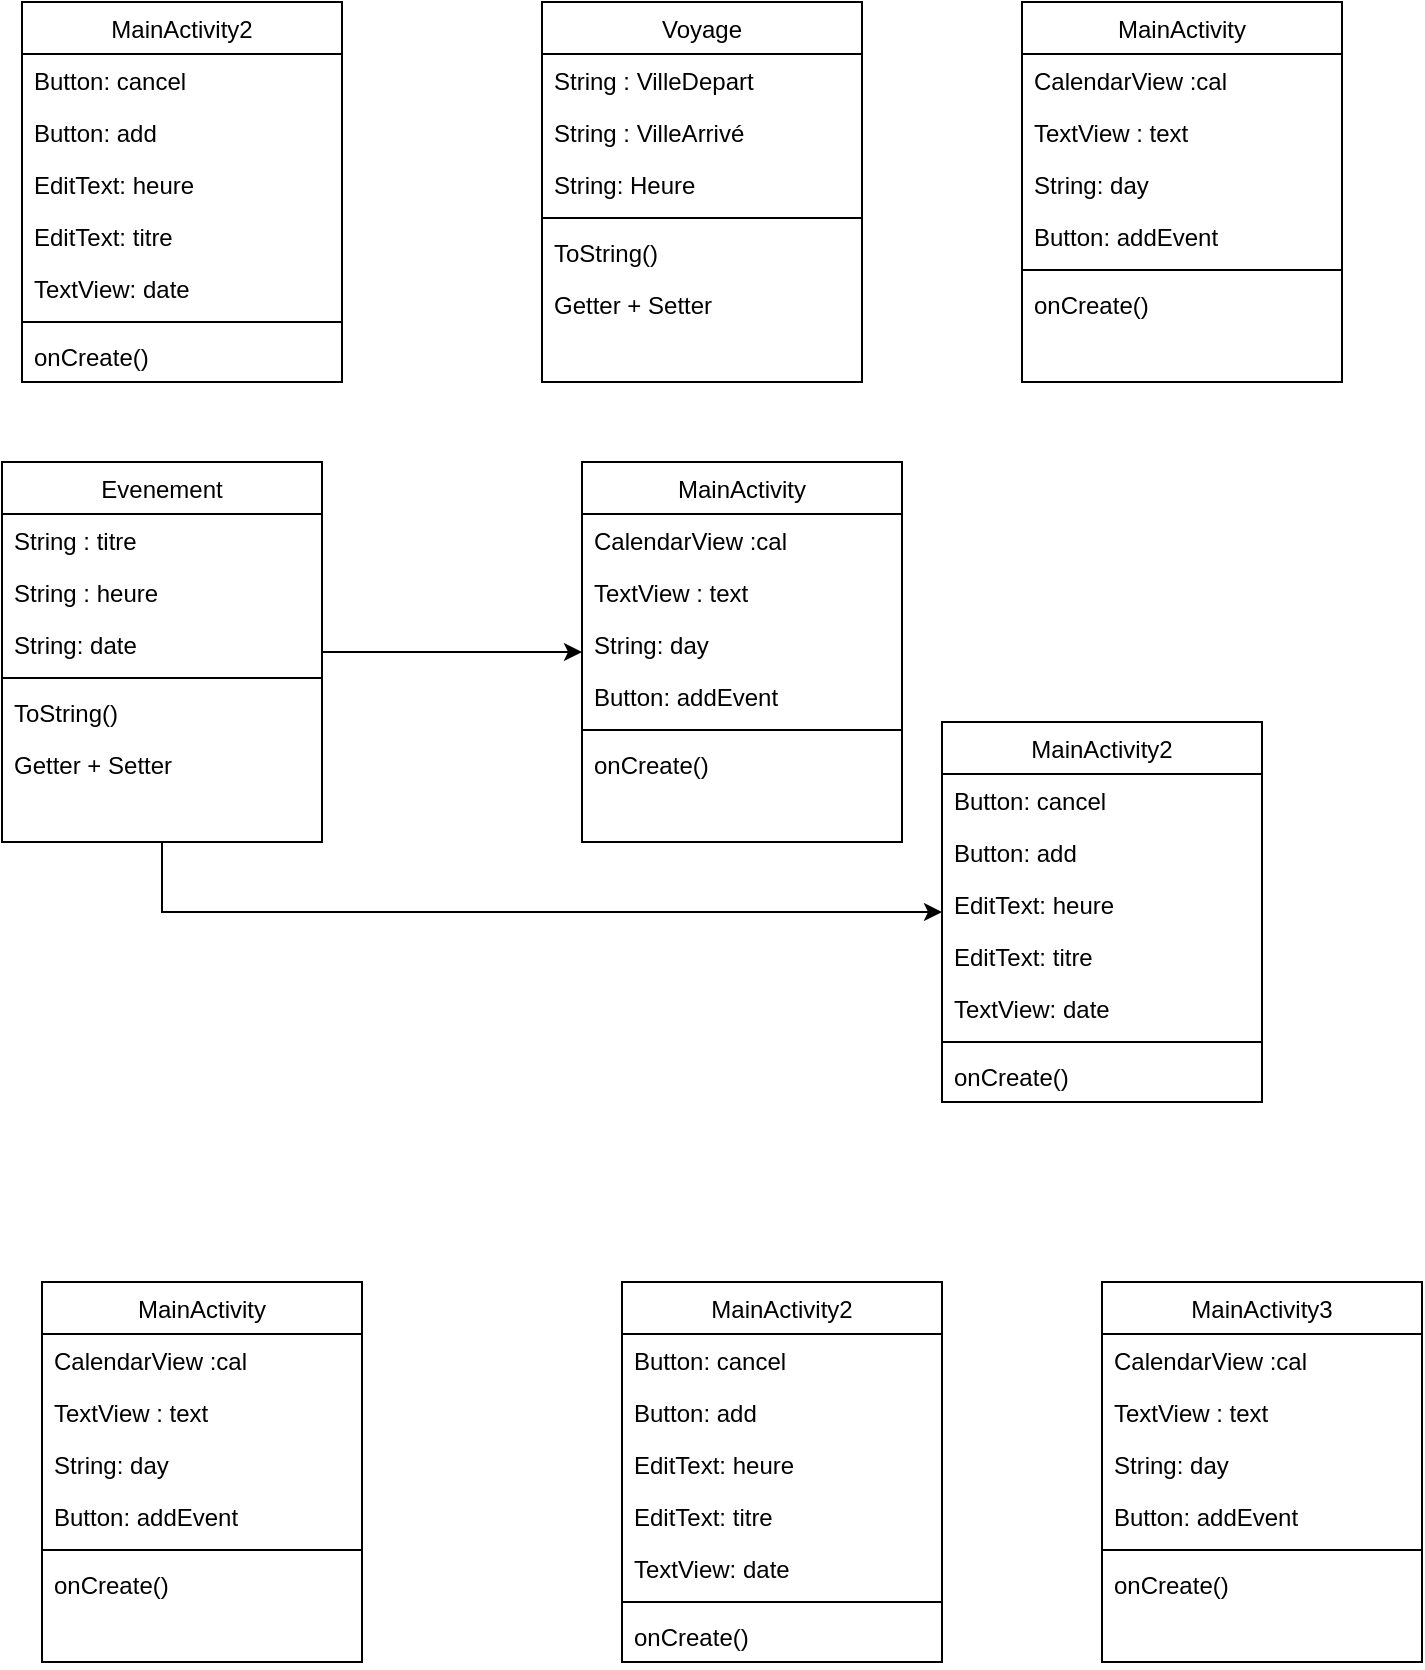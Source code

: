 <mxfile version="16.5.6" type="device"><diagram id="C5RBs43oDa-KdzZeNtuy" name="Page-1"><mxGraphModel dx="1221" dy="672" grid="1" gridSize="10" guides="1" tooltips="1" connect="1" arrows="1" fold="1" page="1" pageScale="1" pageWidth="827" pageHeight="1169" math="0" shadow="0"><root><mxCell id="WIyWlLk6GJQsqaUBKTNV-0"/><mxCell id="WIyWlLk6GJQsqaUBKTNV-1" parent="WIyWlLk6GJQsqaUBKTNV-0"/><mxCell id="zkfFHV4jXpPFQw0GAbJ--17" value="Voyage" style="swimlane;fontStyle=0;align=center;verticalAlign=top;childLayout=stackLayout;horizontal=1;startSize=26;horizontalStack=0;resizeParent=1;resizeLast=0;collapsible=1;marginBottom=0;rounded=0;shadow=0;strokeWidth=1;" parent="WIyWlLk6GJQsqaUBKTNV-1" vertex="1"><mxGeometry x="320" y="20" width="160" height="190" as="geometry"><mxRectangle x="550" y="140" width="160" height="26" as="alternateBounds"/></mxGeometry></mxCell><mxCell id="zkfFHV4jXpPFQw0GAbJ--18" value="String : VilleDepart&#10;" style="text;align=left;verticalAlign=top;spacingLeft=4;spacingRight=4;overflow=hidden;rotatable=0;points=[[0,0.5],[1,0.5]];portConstraint=eastwest;" parent="zkfFHV4jXpPFQw0GAbJ--17" vertex="1"><mxGeometry y="26" width="160" height="26" as="geometry"/></mxCell><mxCell id="zkfFHV4jXpPFQw0GAbJ--19" value="String : VilleArrivé" style="text;align=left;verticalAlign=top;spacingLeft=4;spacingRight=4;overflow=hidden;rotatable=0;points=[[0,0.5],[1,0.5]];portConstraint=eastwest;rounded=0;shadow=0;html=0;" parent="zkfFHV4jXpPFQw0GAbJ--17" vertex="1"><mxGeometry y="52" width="160" height="26" as="geometry"/></mxCell><mxCell id="zkfFHV4jXpPFQw0GAbJ--20" value="String: Heure" style="text;align=left;verticalAlign=top;spacingLeft=4;spacingRight=4;overflow=hidden;rotatable=0;points=[[0,0.5],[1,0.5]];portConstraint=eastwest;rounded=0;shadow=0;html=0;" parent="zkfFHV4jXpPFQw0GAbJ--17" vertex="1"><mxGeometry y="78" width="160" height="26" as="geometry"/></mxCell><mxCell id="zkfFHV4jXpPFQw0GAbJ--23" value="" style="line;html=1;strokeWidth=1;align=left;verticalAlign=middle;spacingTop=-1;spacingLeft=3;spacingRight=3;rotatable=0;labelPosition=right;points=[];portConstraint=eastwest;" parent="zkfFHV4jXpPFQw0GAbJ--17" vertex="1"><mxGeometry y="104" width="160" height="8" as="geometry"/></mxCell><mxCell id="zkfFHV4jXpPFQw0GAbJ--24" value="ToString()" style="text;align=left;verticalAlign=top;spacingLeft=4;spacingRight=4;overflow=hidden;rotatable=0;points=[[0,0.5],[1,0.5]];portConstraint=eastwest;" parent="zkfFHV4jXpPFQw0GAbJ--17" vertex="1"><mxGeometry y="112" width="160" height="26" as="geometry"/></mxCell><mxCell id="QczwPwS42D9rWvtpHi_f-9" value="Getter + Setter&#10;&#10;" style="text;align=left;verticalAlign=top;spacingLeft=4;spacingRight=4;overflow=hidden;rotatable=0;points=[[0,0.5],[1,0.5]];portConstraint=eastwest;" vertex="1" parent="zkfFHV4jXpPFQw0GAbJ--17"><mxGeometry y="138" width="160" height="26" as="geometry"/></mxCell><mxCell id="QczwPwS42D9rWvtpHi_f-31" value="" style="edgeStyle=orthogonalEdgeStyle;rounded=0;orthogonalLoop=1;jettySize=auto;html=1;" edge="1" parent="WIyWlLk6GJQsqaUBKTNV-1" source="QczwPwS42D9rWvtpHi_f-16" target="QczwPwS42D9rWvtpHi_f-24"><mxGeometry relative="1" as="geometry"/></mxCell><mxCell id="QczwPwS42D9rWvtpHi_f-16" value="Evenement&#10;" style="swimlane;fontStyle=0;align=center;verticalAlign=top;childLayout=stackLayout;horizontal=1;startSize=26;horizontalStack=0;resizeParent=1;resizeLast=0;collapsible=1;marginBottom=0;rounded=0;shadow=0;strokeWidth=1;" vertex="1" parent="WIyWlLk6GJQsqaUBKTNV-1"><mxGeometry x="50" y="250" width="160" height="190" as="geometry"><mxRectangle x="550" y="140" width="160" height="26" as="alternateBounds"/></mxGeometry></mxCell><mxCell id="QczwPwS42D9rWvtpHi_f-17" value="String : titre&#10;" style="text;align=left;verticalAlign=top;spacingLeft=4;spacingRight=4;overflow=hidden;rotatable=0;points=[[0,0.5],[1,0.5]];portConstraint=eastwest;" vertex="1" parent="QczwPwS42D9rWvtpHi_f-16"><mxGeometry y="26" width="160" height="26" as="geometry"/></mxCell><mxCell id="QczwPwS42D9rWvtpHi_f-18" value="String : heure" style="text;align=left;verticalAlign=top;spacingLeft=4;spacingRight=4;overflow=hidden;rotatable=0;points=[[0,0.5],[1,0.5]];portConstraint=eastwest;rounded=0;shadow=0;html=0;" vertex="1" parent="QczwPwS42D9rWvtpHi_f-16"><mxGeometry y="52" width="160" height="26" as="geometry"/></mxCell><mxCell id="QczwPwS42D9rWvtpHi_f-19" value="String: date&#10;" style="text;align=left;verticalAlign=top;spacingLeft=4;spacingRight=4;overflow=hidden;rotatable=0;points=[[0,0.5],[1,0.5]];portConstraint=eastwest;rounded=0;shadow=0;html=0;" vertex="1" parent="QczwPwS42D9rWvtpHi_f-16"><mxGeometry y="78" width="160" height="26" as="geometry"/></mxCell><mxCell id="QczwPwS42D9rWvtpHi_f-20" value="" style="line;html=1;strokeWidth=1;align=left;verticalAlign=middle;spacingTop=-1;spacingLeft=3;spacingRight=3;rotatable=0;labelPosition=right;points=[];portConstraint=eastwest;" vertex="1" parent="QczwPwS42D9rWvtpHi_f-16"><mxGeometry y="104" width="160" height="8" as="geometry"/></mxCell><mxCell id="QczwPwS42D9rWvtpHi_f-21" value="ToString()" style="text;align=left;verticalAlign=top;spacingLeft=4;spacingRight=4;overflow=hidden;rotatable=0;points=[[0,0.5],[1,0.5]];portConstraint=eastwest;" vertex="1" parent="QczwPwS42D9rWvtpHi_f-16"><mxGeometry y="112" width="160" height="26" as="geometry"/></mxCell><mxCell id="QczwPwS42D9rWvtpHi_f-22" value="Getter + Setter&#10;&#10;" style="text;align=left;verticalAlign=top;spacingLeft=4;spacingRight=4;overflow=hidden;rotatable=0;points=[[0,0.5],[1,0.5]];portConstraint=eastwest;" vertex="1" parent="QczwPwS42D9rWvtpHi_f-16"><mxGeometry y="138" width="160" height="26" as="geometry"/></mxCell><mxCell id="QczwPwS42D9rWvtpHi_f-39" value="" style="edgeStyle=orthogonalEdgeStyle;rounded=0;orthogonalLoop=1;jettySize=auto;html=1;exitX=0.5;exitY=1;exitDx=0;exitDy=0;" edge="1" parent="WIyWlLk6GJQsqaUBKTNV-1" source="QczwPwS42D9rWvtpHi_f-16" target="QczwPwS42D9rWvtpHi_f-32"><mxGeometry relative="1" as="geometry"/></mxCell><mxCell id="QczwPwS42D9rWvtpHi_f-24" value="MainActivity" style="swimlane;fontStyle=0;align=center;verticalAlign=top;childLayout=stackLayout;horizontal=1;startSize=26;horizontalStack=0;resizeParent=1;resizeLast=0;collapsible=1;marginBottom=0;rounded=0;shadow=0;strokeWidth=1;" vertex="1" parent="WIyWlLk6GJQsqaUBKTNV-1"><mxGeometry x="340" y="250" width="160" height="190" as="geometry"><mxRectangle x="550" y="140" width="160" height="26" as="alternateBounds"/></mxGeometry></mxCell><mxCell id="QczwPwS42D9rWvtpHi_f-25" value="CalendarView :cal&#10;" style="text;align=left;verticalAlign=top;spacingLeft=4;spacingRight=4;overflow=hidden;rotatable=0;points=[[0,0.5],[1,0.5]];portConstraint=eastwest;" vertex="1" parent="QczwPwS42D9rWvtpHi_f-24"><mxGeometry y="26" width="160" height="26" as="geometry"/></mxCell><mxCell id="QczwPwS42D9rWvtpHi_f-26" value="TextView : text&#10;" style="text;align=left;verticalAlign=top;spacingLeft=4;spacingRight=4;overflow=hidden;rotatable=0;points=[[0,0.5],[1,0.5]];portConstraint=eastwest;rounded=0;shadow=0;html=0;" vertex="1" parent="QczwPwS42D9rWvtpHi_f-24"><mxGeometry y="52" width="160" height="26" as="geometry"/></mxCell><mxCell id="QczwPwS42D9rWvtpHi_f-27" value="String: day&#10;" style="text;align=left;verticalAlign=top;spacingLeft=4;spacingRight=4;overflow=hidden;rotatable=0;points=[[0,0.5],[1,0.5]];portConstraint=eastwest;rounded=0;shadow=0;html=0;" vertex="1" parent="QczwPwS42D9rWvtpHi_f-24"><mxGeometry y="78" width="160" height="26" as="geometry"/></mxCell><mxCell id="QczwPwS42D9rWvtpHi_f-40" value="Button: addEvent" style="text;align=left;verticalAlign=top;spacingLeft=4;spacingRight=4;overflow=hidden;rotatable=0;points=[[0,0.5],[1,0.5]];portConstraint=eastwest;rounded=0;shadow=0;html=0;" vertex="1" parent="QczwPwS42D9rWvtpHi_f-24"><mxGeometry y="104" width="160" height="26" as="geometry"/></mxCell><mxCell id="QczwPwS42D9rWvtpHi_f-28" value="" style="line;html=1;strokeWidth=1;align=left;verticalAlign=middle;spacingTop=-1;spacingLeft=3;spacingRight=3;rotatable=0;labelPosition=right;points=[];portConstraint=eastwest;" vertex="1" parent="QczwPwS42D9rWvtpHi_f-24"><mxGeometry y="130" width="160" height="8" as="geometry"/></mxCell><mxCell id="QczwPwS42D9rWvtpHi_f-29" value="onCreate()" style="text;align=left;verticalAlign=top;spacingLeft=4;spacingRight=4;overflow=hidden;rotatable=0;points=[[0,0.5],[1,0.5]];portConstraint=eastwest;" vertex="1" parent="QczwPwS42D9rWvtpHi_f-24"><mxGeometry y="138" width="160" height="26" as="geometry"/></mxCell><mxCell id="QczwPwS42D9rWvtpHi_f-32" value="MainActivity2&#10;" style="swimlane;fontStyle=0;align=center;verticalAlign=top;childLayout=stackLayout;horizontal=1;startSize=26;horizontalStack=0;resizeParent=1;resizeLast=0;collapsible=1;marginBottom=0;rounded=0;shadow=0;strokeWidth=1;" vertex="1" parent="WIyWlLk6GJQsqaUBKTNV-1"><mxGeometry x="520" y="380" width="160" height="190" as="geometry"><mxRectangle x="550" y="140" width="160" height="26" as="alternateBounds"/></mxGeometry></mxCell><mxCell id="QczwPwS42D9rWvtpHi_f-33" value="Button: cancel" style="text;align=left;verticalAlign=top;spacingLeft=4;spacingRight=4;overflow=hidden;rotatable=0;points=[[0,0.5],[1,0.5]];portConstraint=eastwest;" vertex="1" parent="QczwPwS42D9rWvtpHi_f-32"><mxGeometry y="26" width="160" height="26" as="geometry"/></mxCell><mxCell id="QczwPwS42D9rWvtpHi_f-41" value="Button: add" style="text;align=left;verticalAlign=top;spacingLeft=4;spacingRight=4;overflow=hidden;rotatable=0;points=[[0,0.5],[1,0.5]];portConstraint=eastwest;" vertex="1" parent="QczwPwS42D9rWvtpHi_f-32"><mxGeometry y="52" width="160" height="26" as="geometry"/></mxCell><mxCell id="QczwPwS42D9rWvtpHi_f-34" value="EditText: heure" style="text;align=left;verticalAlign=top;spacingLeft=4;spacingRight=4;overflow=hidden;rotatable=0;points=[[0,0.5],[1,0.5]];portConstraint=eastwest;rounded=0;shadow=0;html=0;" vertex="1" parent="QczwPwS42D9rWvtpHi_f-32"><mxGeometry y="78" width="160" height="26" as="geometry"/></mxCell><mxCell id="QczwPwS42D9rWvtpHi_f-42" value="EditText: titre" style="text;align=left;verticalAlign=top;spacingLeft=4;spacingRight=4;overflow=hidden;rotatable=0;points=[[0,0.5],[1,0.5]];portConstraint=eastwest;rounded=0;shadow=0;html=0;" vertex="1" parent="QczwPwS42D9rWvtpHi_f-32"><mxGeometry y="104" width="160" height="26" as="geometry"/></mxCell><mxCell id="QczwPwS42D9rWvtpHi_f-35" value="TextView: date" style="text;align=left;verticalAlign=top;spacingLeft=4;spacingRight=4;overflow=hidden;rotatable=0;points=[[0,0.5],[1,0.5]];portConstraint=eastwest;rounded=0;shadow=0;html=0;" vertex="1" parent="QczwPwS42D9rWvtpHi_f-32"><mxGeometry y="130" width="160" height="26" as="geometry"/></mxCell><mxCell id="QczwPwS42D9rWvtpHi_f-36" value="" style="line;html=1;strokeWidth=1;align=left;verticalAlign=middle;spacingTop=-1;spacingLeft=3;spacingRight=3;rotatable=0;labelPosition=right;points=[];portConstraint=eastwest;" vertex="1" parent="QczwPwS42D9rWvtpHi_f-32"><mxGeometry y="156" width="160" height="8" as="geometry"/></mxCell><mxCell id="QczwPwS42D9rWvtpHi_f-37" value="onCreate()&#10;" style="text;align=left;verticalAlign=top;spacingLeft=4;spacingRight=4;overflow=hidden;rotatable=0;points=[[0,0.5],[1,0.5]];portConstraint=eastwest;" vertex="1" parent="QczwPwS42D9rWvtpHi_f-32"><mxGeometry y="164" width="160" height="26" as="geometry"/></mxCell><mxCell id="QczwPwS42D9rWvtpHi_f-43" value="MainActivity" style="swimlane;fontStyle=0;align=center;verticalAlign=top;childLayout=stackLayout;horizontal=1;startSize=26;horizontalStack=0;resizeParent=1;resizeLast=0;collapsible=1;marginBottom=0;rounded=0;shadow=0;strokeWidth=1;" vertex="1" parent="WIyWlLk6GJQsqaUBKTNV-1"><mxGeometry x="560" y="20" width="160" height="190" as="geometry"><mxRectangle x="550" y="140" width="160" height="26" as="alternateBounds"/></mxGeometry></mxCell><mxCell id="QczwPwS42D9rWvtpHi_f-44" value="CalendarView :cal&#10;" style="text;align=left;verticalAlign=top;spacingLeft=4;spacingRight=4;overflow=hidden;rotatable=0;points=[[0,0.5],[1,0.5]];portConstraint=eastwest;" vertex="1" parent="QczwPwS42D9rWvtpHi_f-43"><mxGeometry y="26" width="160" height="26" as="geometry"/></mxCell><mxCell id="QczwPwS42D9rWvtpHi_f-45" value="TextView : text&#10;" style="text;align=left;verticalAlign=top;spacingLeft=4;spacingRight=4;overflow=hidden;rotatable=0;points=[[0,0.5],[1,0.5]];portConstraint=eastwest;rounded=0;shadow=0;html=0;" vertex="1" parent="QczwPwS42D9rWvtpHi_f-43"><mxGeometry y="52" width="160" height="26" as="geometry"/></mxCell><mxCell id="QczwPwS42D9rWvtpHi_f-46" value="String: day&#10;" style="text;align=left;verticalAlign=top;spacingLeft=4;spacingRight=4;overflow=hidden;rotatable=0;points=[[0,0.5],[1,0.5]];portConstraint=eastwest;rounded=0;shadow=0;html=0;" vertex="1" parent="QczwPwS42D9rWvtpHi_f-43"><mxGeometry y="78" width="160" height="26" as="geometry"/></mxCell><mxCell id="QczwPwS42D9rWvtpHi_f-47" value="Button: addEvent" style="text;align=left;verticalAlign=top;spacingLeft=4;spacingRight=4;overflow=hidden;rotatable=0;points=[[0,0.5],[1,0.5]];portConstraint=eastwest;rounded=0;shadow=0;html=0;" vertex="1" parent="QczwPwS42D9rWvtpHi_f-43"><mxGeometry y="104" width="160" height="26" as="geometry"/></mxCell><mxCell id="QczwPwS42D9rWvtpHi_f-48" value="" style="line;html=1;strokeWidth=1;align=left;verticalAlign=middle;spacingTop=-1;spacingLeft=3;spacingRight=3;rotatable=0;labelPosition=right;points=[];portConstraint=eastwest;" vertex="1" parent="QczwPwS42D9rWvtpHi_f-43"><mxGeometry y="130" width="160" height="8" as="geometry"/></mxCell><mxCell id="QczwPwS42D9rWvtpHi_f-49" value="onCreate()" style="text;align=left;verticalAlign=top;spacingLeft=4;spacingRight=4;overflow=hidden;rotatable=0;points=[[0,0.5],[1,0.5]];portConstraint=eastwest;" vertex="1" parent="QczwPwS42D9rWvtpHi_f-43"><mxGeometry y="138" width="160" height="26" as="geometry"/></mxCell><mxCell id="QczwPwS42D9rWvtpHi_f-50" value="MainActivity2&#10;" style="swimlane;fontStyle=0;align=center;verticalAlign=top;childLayout=stackLayout;horizontal=1;startSize=26;horizontalStack=0;resizeParent=1;resizeLast=0;collapsible=1;marginBottom=0;rounded=0;shadow=0;strokeWidth=1;" vertex="1" parent="WIyWlLk6GJQsqaUBKTNV-1"><mxGeometry x="60" y="20" width="160" height="190" as="geometry"><mxRectangle x="550" y="140" width="160" height="26" as="alternateBounds"/></mxGeometry></mxCell><mxCell id="QczwPwS42D9rWvtpHi_f-51" value="Button: cancel" style="text;align=left;verticalAlign=top;spacingLeft=4;spacingRight=4;overflow=hidden;rotatable=0;points=[[0,0.5],[1,0.5]];portConstraint=eastwest;" vertex="1" parent="QczwPwS42D9rWvtpHi_f-50"><mxGeometry y="26" width="160" height="26" as="geometry"/></mxCell><mxCell id="QczwPwS42D9rWvtpHi_f-52" value="Button: add" style="text;align=left;verticalAlign=top;spacingLeft=4;spacingRight=4;overflow=hidden;rotatable=0;points=[[0,0.5],[1,0.5]];portConstraint=eastwest;" vertex="1" parent="QczwPwS42D9rWvtpHi_f-50"><mxGeometry y="52" width="160" height="26" as="geometry"/></mxCell><mxCell id="QczwPwS42D9rWvtpHi_f-53" value="EditText: heure" style="text;align=left;verticalAlign=top;spacingLeft=4;spacingRight=4;overflow=hidden;rotatable=0;points=[[0,0.5],[1,0.5]];portConstraint=eastwest;rounded=0;shadow=0;html=0;" vertex="1" parent="QczwPwS42D9rWvtpHi_f-50"><mxGeometry y="78" width="160" height="26" as="geometry"/></mxCell><mxCell id="QczwPwS42D9rWvtpHi_f-54" value="EditText: titre" style="text;align=left;verticalAlign=top;spacingLeft=4;spacingRight=4;overflow=hidden;rotatable=0;points=[[0,0.5],[1,0.5]];portConstraint=eastwest;rounded=0;shadow=0;html=0;" vertex="1" parent="QczwPwS42D9rWvtpHi_f-50"><mxGeometry y="104" width="160" height="26" as="geometry"/></mxCell><mxCell id="QczwPwS42D9rWvtpHi_f-55" value="TextView: date" style="text;align=left;verticalAlign=top;spacingLeft=4;spacingRight=4;overflow=hidden;rotatable=0;points=[[0,0.5],[1,0.5]];portConstraint=eastwest;rounded=0;shadow=0;html=0;" vertex="1" parent="QczwPwS42D9rWvtpHi_f-50"><mxGeometry y="130" width="160" height="26" as="geometry"/></mxCell><mxCell id="QczwPwS42D9rWvtpHi_f-56" value="" style="line;html=1;strokeWidth=1;align=left;verticalAlign=middle;spacingTop=-1;spacingLeft=3;spacingRight=3;rotatable=0;labelPosition=right;points=[];portConstraint=eastwest;" vertex="1" parent="QczwPwS42D9rWvtpHi_f-50"><mxGeometry y="156" width="160" height="8" as="geometry"/></mxCell><mxCell id="QczwPwS42D9rWvtpHi_f-57" value="onCreate()&#10;" style="text;align=left;verticalAlign=top;spacingLeft=4;spacingRight=4;overflow=hidden;rotatable=0;points=[[0,0.5],[1,0.5]];portConstraint=eastwest;" vertex="1" parent="QczwPwS42D9rWvtpHi_f-50"><mxGeometry y="164" width="160" height="26" as="geometry"/></mxCell><mxCell id="QczwPwS42D9rWvtpHi_f-58" value="MainActivity2&#10;" style="swimlane;fontStyle=0;align=center;verticalAlign=top;childLayout=stackLayout;horizontal=1;startSize=26;horizontalStack=0;resizeParent=1;resizeLast=0;collapsible=1;marginBottom=0;rounded=0;shadow=0;strokeWidth=1;" vertex="1" parent="WIyWlLk6GJQsqaUBKTNV-1"><mxGeometry x="360" y="660" width="160" height="190" as="geometry"><mxRectangle x="550" y="140" width="160" height="26" as="alternateBounds"/></mxGeometry></mxCell><mxCell id="QczwPwS42D9rWvtpHi_f-59" value="Button: cancel" style="text;align=left;verticalAlign=top;spacingLeft=4;spacingRight=4;overflow=hidden;rotatable=0;points=[[0,0.5],[1,0.5]];portConstraint=eastwest;" vertex="1" parent="QczwPwS42D9rWvtpHi_f-58"><mxGeometry y="26" width="160" height="26" as="geometry"/></mxCell><mxCell id="QczwPwS42D9rWvtpHi_f-60" value="Button: add" style="text;align=left;verticalAlign=top;spacingLeft=4;spacingRight=4;overflow=hidden;rotatable=0;points=[[0,0.5],[1,0.5]];portConstraint=eastwest;" vertex="1" parent="QczwPwS42D9rWvtpHi_f-58"><mxGeometry y="52" width="160" height="26" as="geometry"/></mxCell><mxCell id="QczwPwS42D9rWvtpHi_f-61" value="EditText: heure" style="text;align=left;verticalAlign=top;spacingLeft=4;spacingRight=4;overflow=hidden;rotatable=0;points=[[0,0.5],[1,0.5]];portConstraint=eastwest;rounded=0;shadow=0;html=0;" vertex="1" parent="QczwPwS42D9rWvtpHi_f-58"><mxGeometry y="78" width="160" height="26" as="geometry"/></mxCell><mxCell id="QczwPwS42D9rWvtpHi_f-62" value="EditText: titre" style="text;align=left;verticalAlign=top;spacingLeft=4;spacingRight=4;overflow=hidden;rotatable=0;points=[[0,0.5],[1,0.5]];portConstraint=eastwest;rounded=0;shadow=0;html=0;" vertex="1" parent="QczwPwS42D9rWvtpHi_f-58"><mxGeometry y="104" width="160" height="26" as="geometry"/></mxCell><mxCell id="QczwPwS42D9rWvtpHi_f-63" value="TextView: date" style="text;align=left;verticalAlign=top;spacingLeft=4;spacingRight=4;overflow=hidden;rotatable=0;points=[[0,0.5],[1,0.5]];portConstraint=eastwest;rounded=0;shadow=0;html=0;" vertex="1" parent="QczwPwS42D9rWvtpHi_f-58"><mxGeometry y="130" width="160" height="26" as="geometry"/></mxCell><mxCell id="QczwPwS42D9rWvtpHi_f-64" value="" style="line;html=1;strokeWidth=1;align=left;verticalAlign=middle;spacingTop=-1;spacingLeft=3;spacingRight=3;rotatable=0;labelPosition=right;points=[];portConstraint=eastwest;" vertex="1" parent="QczwPwS42D9rWvtpHi_f-58"><mxGeometry y="156" width="160" height="8" as="geometry"/></mxCell><mxCell id="QczwPwS42D9rWvtpHi_f-65" value="onCreate()&#10;" style="text;align=left;verticalAlign=top;spacingLeft=4;spacingRight=4;overflow=hidden;rotatable=0;points=[[0,0.5],[1,0.5]];portConstraint=eastwest;" vertex="1" parent="QczwPwS42D9rWvtpHi_f-58"><mxGeometry y="164" width="160" height="26" as="geometry"/></mxCell><mxCell id="QczwPwS42D9rWvtpHi_f-66" value="MainActivity" style="swimlane;fontStyle=0;align=center;verticalAlign=top;childLayout=stackLayout;horizontal=1;startSize=26;horizontalStack=0;resizeParent=1;resizeLast=0;collapsible=1;marginBottom=0;rounded=0;shadow=0;strokeWidth=1;" vertex="1" parent="WIyWlLk6GJQsqaUBKTNV-1"><mxGeometry x="70" y="660" width="160" height="190" as="geometry"><mxRectangle x="550" y="140" width="160" height="26" as="alternateBounds"/></mxGeometry></mxCell><mxCell id="QczwPwS42D9rWvtpHi_f-67" value="CalendarView :cal&#10;" style="text;align=left;verticalAlign=top;spacingLeft=4;spacingRight=4;overflow=hidden;rotatable=0;points=[[0,0.5],[1,0.5]];portConstraint=eastwest;" vertex="1" parent="QczwPwS42D9rWvtpHi_f-66"><mxGeometry y="26" width="160" height="26" as="geometry"/></mxCell><mxCell id="QczwPwS42D9rWvtpHi_f-68" value="TextView : text&#10;" style="text;align=left;verticalAlign=top;spacingLeft=4;spacingRight=4;overflow=hidden;rotatable=0;points=[[0,0.5],[1,0.5]];portConstraint=eastwest;rounded=0;shadow=0;html=0;" vertex="1" parent="QczwPwS42D9rWvtpHi_f-66"><mxGeometry y="52" width="160" height="26" as="geometry"/></mxCell><mxCell id="QczwPwS42D9rWvtpHi_f-69" value="String: day&#10;" style="text;align=left;verticalAlign=top;spacingLeft=4;spacingRight=4;overflow=hidden;rotatable=0;points=[[0,0.5],[1,0.5]];portConstraint=eastwest;rounded=0;shadow=0;html=0;" vertex="1" parent="QczwPwS42D9rWvtpHi_f-66"><mxGeometry y="78" width="160" height="26" as="geometry"/></mxCell><mxCell id="QczwPwS42D9rWvtpHi_f-70" value="Button: addEvent" style="text;align=left;verticalAlign=top;spacingLeft=4;spacingRight=4;overflow=hidden;rotatable=0;points=[[0,0.5],[1,0.5]];portConstraint=eastwest;rounded=0;shadow=0;html=0;" vertex="1" parent="QczwPwS42D9rWvtpHi_f-66"><mxGeometry y="104" width="160" height="26" as="geometry"/></mxCell><mxCell id="QczwPwS42D9rWvtpHi_f-71" value="" style="line;html=1;strokeWidth=1;align=left;verticalAlign=middle;spacingTop=-1;spacingLeft=3;spacingRight=3;rotatable=0;labelPosition=right;points=[];portConstraint=eastwest;" vertex="1" parent="QczwPwS42D9rWvtpHi_f-66"><mxGeometry y="130" width="160" height="8" as="geometry"/></mxCell><mxCell id="QczwPwS42D9rWvtpHi_f-72" value="onCreate()" style="text;align=left;verticalAlign=top;spacingLeft=4;spacingRight=4;overflow=hidden;rotatable=0;points=[[0,0.5],[1,0.5]];portConstraint=eastwest;" vertex="1" parent="QczwPwS42D9rWvtpHi_f-66"><mxGeometry y="138" width="160" height="26" as="geometry"/></mxCell><mxCell id="QczwPwS42D9rWvtpHi_f-73" value="MainActivity3&#10;" style="swimlane;fontStyle=0;align=center;verticalAlign=top;childLayout=stackLayout;horizontal=1;startSize=26;horizontalStack=0;resizeParent=1;resizeLast=0;collapsible=1;marginBottom=0;rounded=0;shadow=0;strokeWidth=1;" vertex="1" parent="WIyWlLk6GJQsqaUBKTNV-1"><mxGeometry x="600" y="660" width="160" height="190" as="geometry"><mxRectangle x="550" y="140" width="160" height="26" as="alternateBounds"/></mxGeometry></mxCell><mxCell id="QczwPwS42D9rWvtpHi_f-74" value="CalendarView :cal&#10;" style="text;align=left;verticalAlign=top;spacingLeft=4;spacingRight=4;overflow=hidden;rotatable=0;points=[[0,0.5],[1,0.5]];portConstraint=eastwest;" vertex="1" parent="QczwPwS42D9rWvtpHi_f-73"><mxGeometry y="26" width="160" height="26" as="geometry"/></mxCell><mxCell id="QczwPwS42D9rWvtpHi_f-75" value="TextView : text&#10;" style="text;align=left;verticalAlign=top;spacingLeft=4;spacingRight=4;overflow=hidden;rotatable=0;points=[[0,0.5],[1,0.5]];portConstraint=eastwest;rounded=0;shadow=0;html=0;" vertex="1" parent="QczwPwS42D9rWvtpHi_f-73"><mxGeometry y="52" width="160" height="26" as="geometry"/></mxCell><mxCell id="QczwPwS42D9rWvtpHi_f-76" value="String: day&#10;" style="text;align=left;verticalAlign=top;spacingLeft=4;spacingRight=4;overflow=hidden;rotatable=0;points=[[0,0.5],[1,0.5]];portConstraint=eastwest;rounded=0;shadow=0;html=0;" vertex="1" parent="QczwPwS42D9rWvtpHi_f-73"><mxGeometry y="78" width="160" height="26" as="geometry"/></mxCell><mxCell id="QczwPwS42D9rWvtpHi_f-77" value="Button: addEvent" style="text;align=left;verticalAlign=top;spacingLeft=4;spacingRight=4;overflow=hidden;rotatable=0;points=[[0,0.5],[1,0.5]];portConstraint=eastwest;rounded=0;shadow=0;html=0;" vertex="1" parent="QczwPwS42D9rWvtpHi_f-73"><mxGeometry y="104" width="160" height="26" as="geometry"/></mxCell><mxCell id="QczwPwS42D9rWvtpHi_f-78" value="" style="line;html=1;strokeWidth=1;align=left;verticalAlign=middle;spacingTop=-1;spacingLeft=3;spacingRight=3;rotatable=0;labelPosition=right;points=[];portConstraint=eastwest;" vertex="1" parent="QczwPwS42D9rWvtpHi_f-73"><mxGeometry y="130" width="160" height="8" as="geometry"/></mxCell><mxCell id="QczwPwS42D9rWvtpHi_f-79" value="onCreate()" style="text;align=left;verticalAlign=top;spacingLeft=4;spacingRight=4;overflow=hidden;rotatable=0;points=[[0,0.5],[1,0.5]];portConstraint=eastwest;" vertex="1" parent="QczwPwS42D9rWvtpHi_f-73"><mxGeometry y="138" width="160" height="26" as="geometry"/></mxCell></root></mxGraphModel></diagram></mxfile>